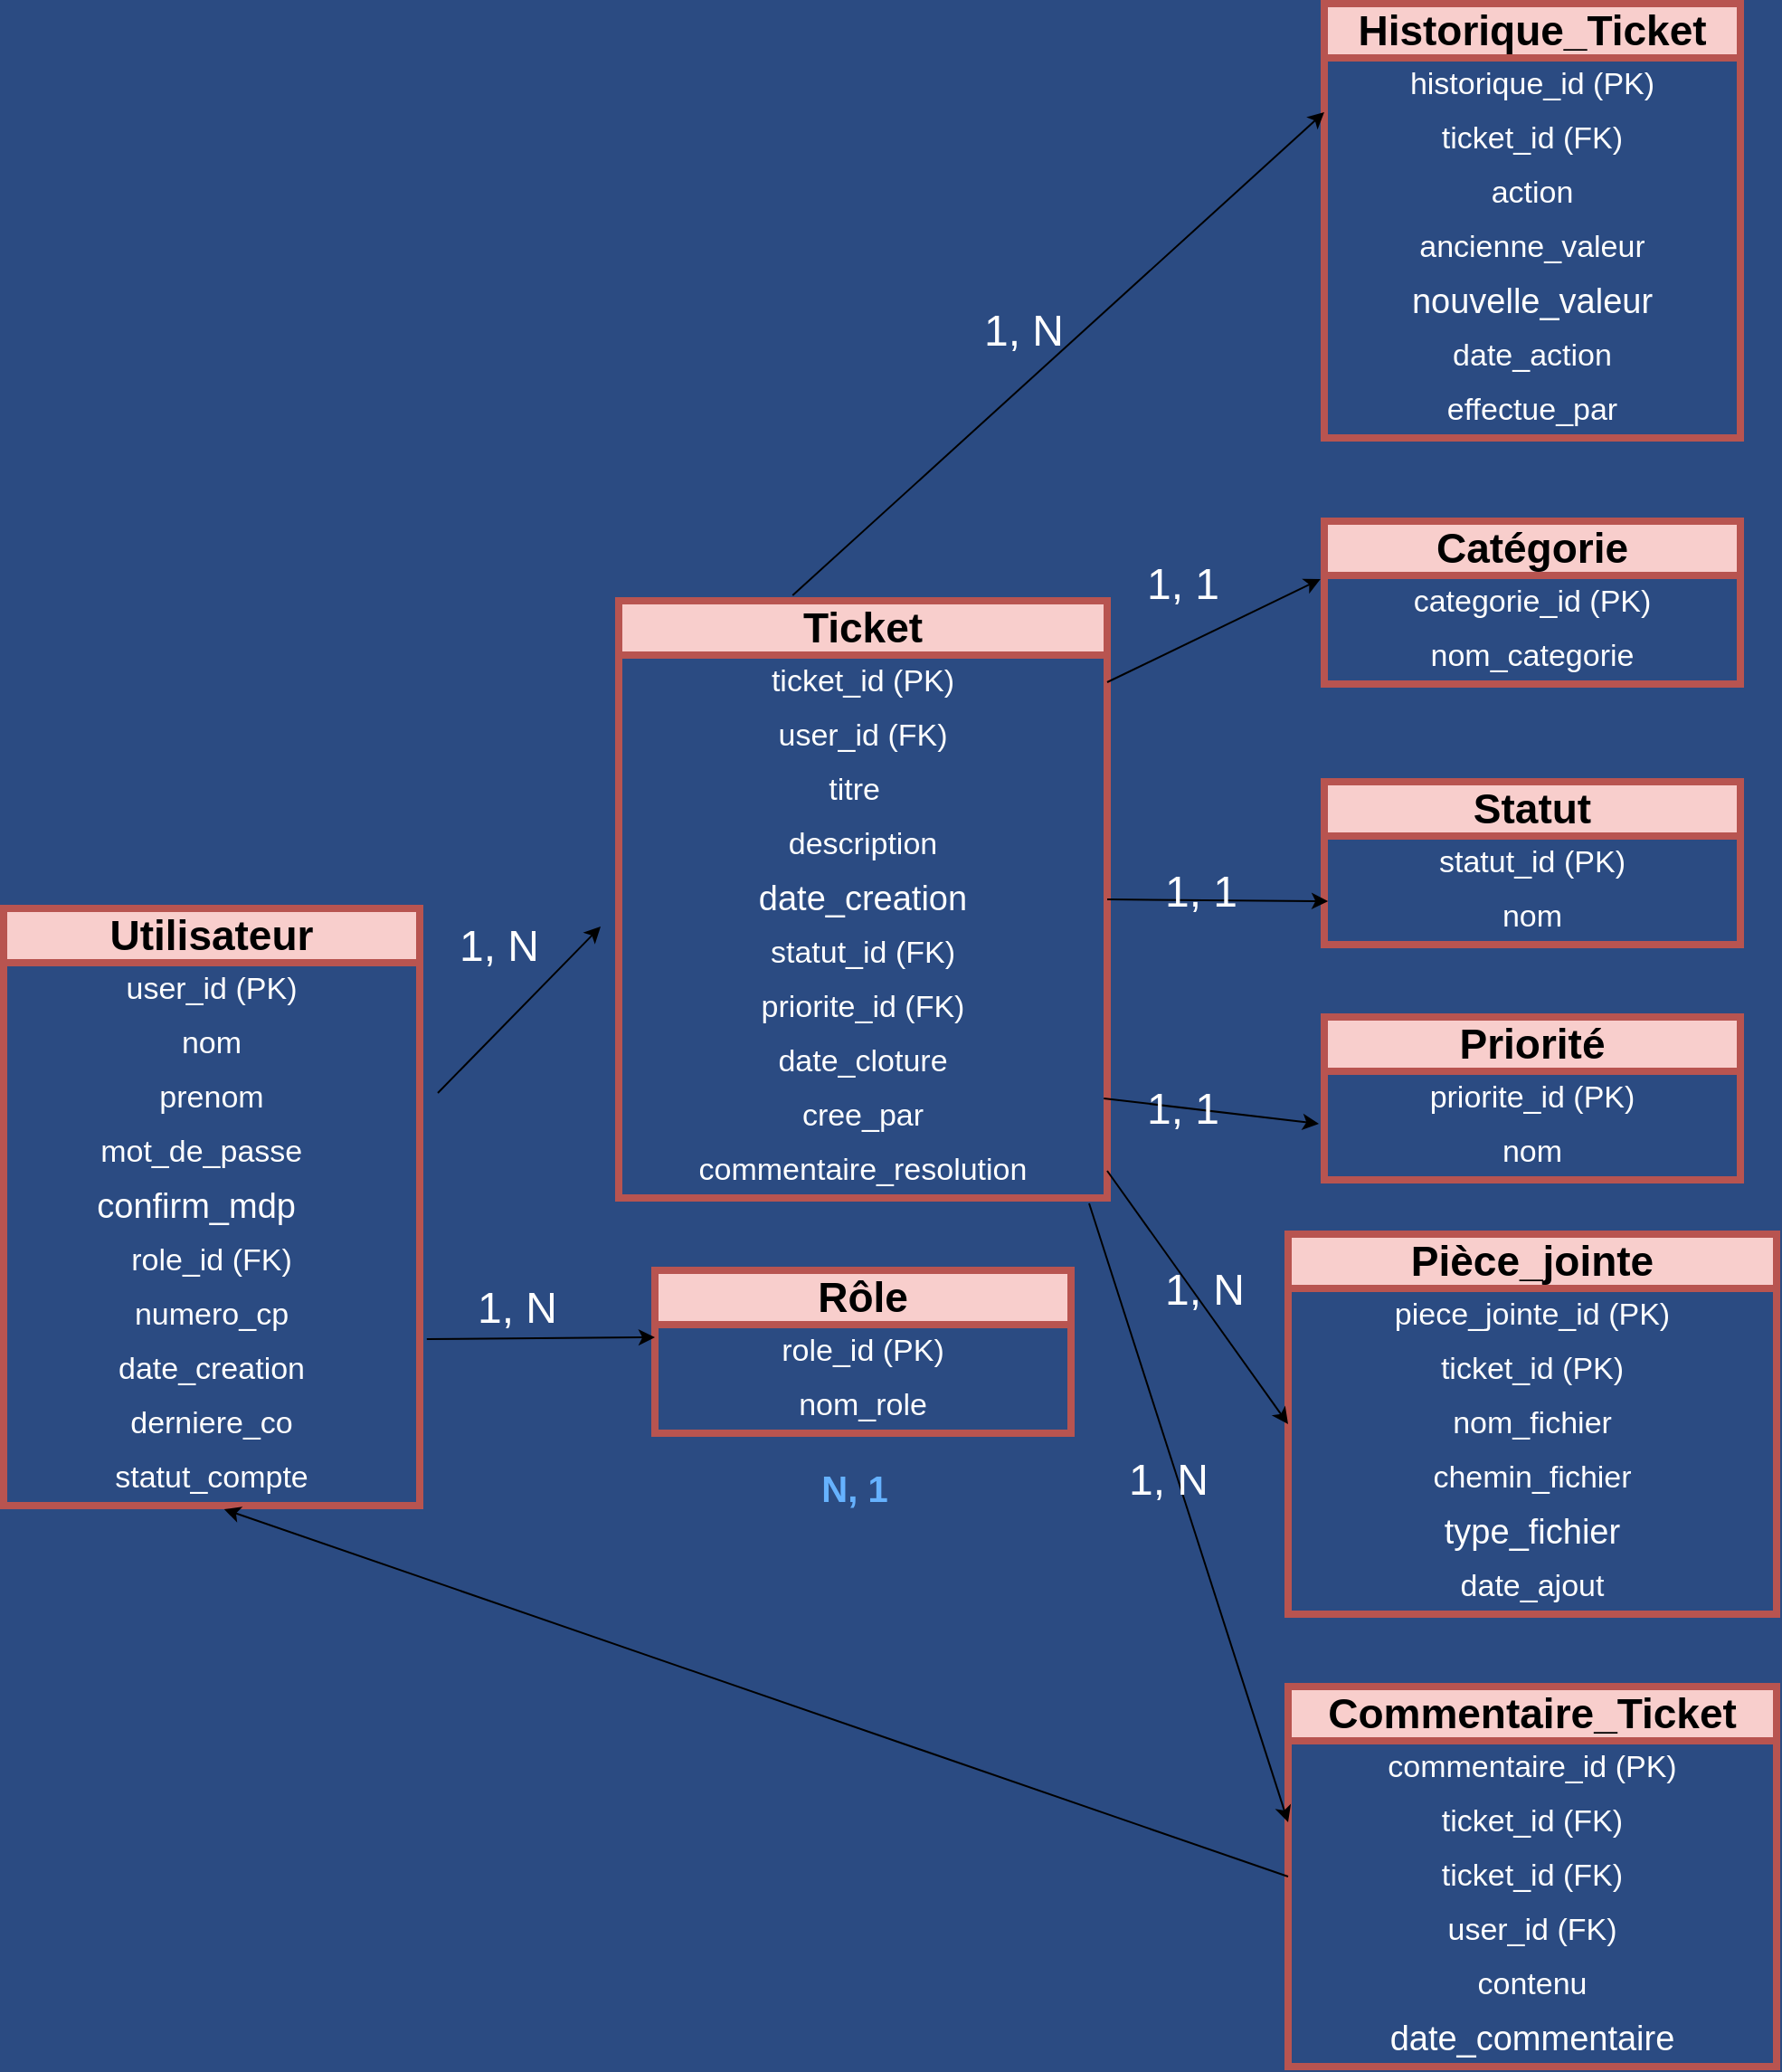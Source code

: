 <mxfile version="24.7.17">
  <diagram name="Page-1" id="nKFSdCCIDmZqppcYr3it">
    <mxGraphModel dx="2462" dy="1485" grid="1" gridSize="10" guides="1" tooltips="1" connect="1" arrows="1" fold="1" page="1" pageScale="1" pageWidth="413" pageHeight="291" background="#2b4b82" math="0" shadow="0">
      <root>
        <mxCell id="0" />
        <mxCell id="1" parent="0" />
        <mxCell id="WiG4p1QE425flV9A07ks-1" value="&lt;font style=&quot;font-size: 23px;&quot;&gt;&lt;b&gt;Utilisateur&lt;/b&gt;&lt;/font&gt;" style="swimlane;fontStyle=0;childLayout=stackLayout;horizontal=1;startSize=30;horizontalStack=0;resizeParent=1;resizeParentMax=0;resizeLast=0;collapsible=1;marginBottom=0;whiteSpace=wrap;html=1;fillColor=#f8cecc;strokeColor=#b85450;strokeWidth=4;" parent="1" vertex="1">
          <mxGeometry x="-380" y="360" width="230" height="330" as="geometry" />
        </mxCell>
        <mxCell id="WiG4p1QE425flV9A07ks-2" value="user_id (PK)" style="text;align=center;verticalAlign=middle;spacingLeft=4;spacingRight=4;overflow=hidden;points=[[0,0.5],[1,0.5]];portConstraint=eastwest;rotatable=0;whiteSpace=wrap;html=1;fontSize=17;fontColor=#ffffff;" parent="WiG4p1QE425flV9A07ks-1" vertex="1">
          <mxGeometry y="30" width="230" height="30" as="geometry" />
        </mxCell>
        <mxCell id="WiG4p1QE425flV9A07ks-3" value="nom" style="text;align=center;verticalAlign=middle;spacingLeft=4;spacingRight=4;overflow=hidden;points=[[0,0.5],[1,0.5]];portConstraint=eastwest;rotatable=0;whiteSpace=wrap;html=1;fontSize=17;fontColor=#ffffff;" parent="WiG4p1QE425flV9A07ks-1" vertex="1">
          <mxGeometry y="60" width="230" height="30" as="geometry" />
        </mxCell>
        <mxCell id="WiG4p1QE425flV9A07ks-4" value="&lt;font color=&quot;#ffffff&quot;&gt;prenom&lt;/font&gt;" style="text;strokeColor=none;fillColor=none;align=center;verticalAlign=middle;spacingLeft=4;spacingRight=4;overflow=hidden;points=[[0,0.5],[1,0.5]];portConstraint=eastwest;rotatable=0;whiteSpace=wrap;html=1;fontSize=17;" parent="WiG4p1QE425flV9A07ks-1" vertex="1">
          <mxGeometry y="90" width="230" height="30" as="geometry" />
        </mxCell>
        <mxCell id="WiG4p1QE425flV9A07ks-5" value="&amp;nbsp; &amp;nbsp; &amp;nbsp; &amp;nbsp;mot_de_passe&lt;span style=&quot;white-space: pre; font-size: 17px;&quot;&gt;&#x9;&lt;/span&gt;&lt;span style=&quot;white-space: pre; font-size: 17px;&quot;&gt;&#x9;&lt;/span&gt;" style="text;align=center;verticalAlign=middle;spacingLeft=4;spacingRight=4;overflow=hidden;points=[[0,0.5],[1,0.5]];portConstraint=eastwest;rotatable=0;whiteSpace=wrap;html=1;fontSize=17;fontColor=#ffffff;" parent="WiG4p1QE425flV9A07ks-1" vertex="1">
          <mxGeometry y="120" width="230" height="30" as="geometry" />
        </mxCell>
        <mxCell id="WiG4p1QE425flV9A07ks-6" value="confirm_mdp&lt;span style=&quot;white-space: pre; font-size: 19px;&quot;&gt;&#x9;&lt;/span&gt;" style="text;align=center;verticalAlign=middle;spacingLeft=4;spacingRight=4;overflow=hidden;points=[[0,0.5],[1,0.5]];portConstraint=eastwest;rotatable=0;whiteSpace=wrap;html=1;fontSize=19;fontColor=#ffffff;" parent="WiG4p1QE425flV9A07ks-1" vertex="1">
          <mxGeometry y="150" width="230" height="30" as="geometry" />
        </mxCell>
        <mxCell id="WiG4p1QE425flV9A07ks-7" value="role_id (FK)" style="text;align=center;verticalAlign=middle;spacingLeft=4;spacingRight=4;overflow=hidden;points=[[0,0.5],[1,0.5]];portConstraint=eastwest;rotatable=0;whiteSpace=wrap;html=1;fontSize=17;fontColor=#ffffff;" parent="WiG4p1QE425flV9A07ks-1" vertex="1">
          <mxGeometry y="180" width="230" height="30" as="geometry" />
        </mxCell>
        <mxCell id="WiG4p1QE425flV9A07ks-8" value="numero_cp" style="text;align=center;verticalAlign=middle;spacingLeft=4;spacingRight=4;overflow=hidden;points=[[0,0.5],[1,0.5]];portConstraint=eastwest;rotatable=0;whiteSpace=wrap;html=1;fontSize=17;fontColor=#ffffff;" parent="WiG4p1QE425flV9A07ks-1" vertex="1">
          <mxGeometry y="210" width="230" height="30" as="geometry" />
        </mxCell>
        <mxCell id="WiG4p1QE425flV9A07ks-9" value="date_creation" style="text;align=center;verticalAlign=middle;spacingLeft=4;spacingRight=4;overflow=hidden;points=[[0,0.5],[1,0.5]];portConstraint=eastwest;rotatable=0;whiteSpace=wrap;html=1;fontSize=17;fontColor=#ffffff;" parent="WiG4p1QE425flV9A07ks-1" vertex="1">
          <mxGeometry y="240" width="230" height="30" as="geometry" />
        </mxCell>
        <mxCell id="WiG4p1QE425flV9A07ks-10" value="derniere_co" style="text;align=center;verticalAlign=middle;spacingLeft=4;spacingRight=4;overflow=hidden;points=[[0,0.5],[1,0.5]];portConstraint=eastwest;rotatable=0;whiteSpace=wrap;html=1;fontSize=17;fontColor=#ffffff;" parent="WiG4p1QE425flV9A07ks-1" vertex="1">
          <mxGeometry y="270" width="230" height="30" as="geometry" />
        </mxCell>
        <mxCell id="WiG4p1QE425flV9A07ks-11" value="statut_compte" style="text;align=center;verticalAlign=middle;spacingLeft=4;spacingRight=4;overflow=hidden;points=[[0,0.5],[1,0.5]];portConstraint=eastwest;rotatable=0;whiteSpace=wrap;html=1;fontSize=17;fontColor=#ffffff;" parent="WiG4p1QE425flV9A07ks-1" vertex="1">
          <mxGeometry y="300" width="230" height="30" as="geometry" />
        </mxCell>
        <mxCell id="WiG4p1QE425flV9A07ks-14" value="&lt;font style=&quot;font-size: 23px;&quot;&gt;&lt;b&gt;Ticket&lt;/b&gt;&lt;/font&gt;" style="swimlane;fontStyle=0;childLayout=stackLayout;horizontal=1;startSize=30;horizontalStack=0;resizeParent=1;resizeParentMax=0;resizeLast=0;collapsible=1;marginBottom=0;whiteSpace=wrap;html=1;fillColor=#f8cecc;strokeColor=#b85450;strokeWidth=4;" parent="1" vertex="1">
          <mxGeometry x="-40" y="190" width="270" height="330" as="geometry" />
        </mxCell>
        <mxCell id="WiG4p1QE425flV9A07ks-15" value="ticket_id (PK)" style="text;strokeColor=none;fillColor=none;align=center;verticalAlign=middle;spacingLeft=4;spacingRight=4;overflow=hidden;points=[[0,0.5],[1,0.5]];portConstraint=eastwest;rotatable=0;whiteSpace=wrap;html=1;fontSize=17;fontColor=#ffffff;" parent="WiG4p1QE425flV9A07ks-14" vertex="1">
          <mxGeometry y="30" width="270" height="30" as="geometry" />
        </mxCell>
        <mxCell id="WiG4p1QE425flV9A07ks-16" value="user_id (FK)" style="text;strokeColor=none;fillColor=none;align=center;verticalAlign=middle;spacingLeft=4;spacingRight=4;overflow=hidden;points=[[0,0.5],[1,0.5]];portConstraint=eastwest;rotatable=0;whiteSpace=wrap;html=1;fontSize=17;fontColor=#ffffff;" parent="WiG4p1QE425flV9A07ks-14" vertex="1">
          <mxGeometry y="60" width="270" height="30" as="geometry" />
        </mxCell>
        <mxCell id="WiG4p1QE425flV9A07ks-17" value="titre&lt;span style=&quot;white-space: pre;&quot;&gt;&#x9;&lt;/span&gt;" style="text;strokeColor=none;fillColor=none;align=center;verticalAlign=middle;spacingLeft=4;spacingRight=4;overflow=hidden;points=[[0,0.5],[1,0.5]];portConstraint=eastwest;rotatable=0;whiteSpace=wrap;html=1;fontSize=17;fontColor=#ffffff;" parent="WiG4p1QE425flV9A07ks-14" vertex="1">
          <mxGeometry y="90" width="270" height="30" as="geometry" />
        </mxCell>
        <mxCell id="WiG4p1QE425flV9A07ks-18" value="description" style="text;strokeColor=none;fillColor=none;align=center;verticalAlign=middle;spacingLeft=4;spacingRight=4;overflow=hidden;points=[[0,0.5],[1,0.5]];portConstraint=eastwest;rotatable=0;whiteSpace=wrap;html=1;fontSize=17;fontColor=#ffffff;" parent="WiG4p1QE425flV9A07ks-14" vertex="1">
          <mxGeometry y="120" width="270" height="30" as="geometry" />
        </mxCell>
        <mxCell id="WiG4p1QE425flV9A07ks-19" value="date_creation" style="text;strokeColor=none;fillColor=none;align=center;verticalAlign=middle;spacingLeft=4;spacingRight=4;overflow=hidden;points=[[0,0.5],[1,0.5]];portConstraint=eastwest;rotatable=0;whiteSpace=wrap;html=1;fontSize=19;fontColor=#ffffff;" parent="WiG4p1QE425flV9A07ks-14" vertex="1">
          <mxGeometry y="150" width="270" height="30" as="geometry" />
        </mxCell>
        <mxCell id="WiG4p1QE425flV9A07ks-20" value="statut_id (FK)" style="text;strokeColor=none;fillColor=none;align=center;verticalAlign=middle;spacingLeft=4;spacingRight=4;overflow=hidden;points=[[0,0.5],[1,0.5]];portConstraint=eastwest;rotatable=0;whiteSpace=wrap;html=1;fontSize=17;fontColor=#ffffff;" parent="WiG4p1QE425flV9A07ks-14" vertex="1">
          <mxGeometry y="180" width="270" height="30" as="geometry" />
        </mxCell>
        <mxCell id="WiG4p1QE425flV9A07ks-21" value="priorite_id (FK)" style="text;strokeColor=none;fillColor=none;align=center;verticalAlign=middle;spacingLeft=4;spacingRight=4;overflow=hidden;points=[[0,0.5],[1,0.5]];portConstraint=eastwest;rotatable=0;whiteSpace=wrap;html=1;fontSize=17;fontColor=#ffffff;" parent="WiG4p1QE425flV9A07ks-14" vertex="1">
          <mxGeometry y="210" width="270" height="30" as="geometry" />
        </mxCell>
        <mxCell id="WiG4p1QE425flV9A07ks-22" value="date_cloture" style="text;strokeColor=none;fillColor=none;align=center;verticalAlign=middle;spacingLeft=4;spacingRight=4;overflow=hidden;points=[[0,0.5],[1,0.5]];portConstraint=eastwest;rotatable=0;whiteSpace=wrap;html=1;fontSize=17;fontColor=#ffffff;" parent="WiG4p1QE425flV9A07ks-14" vertex="1">
          <mxGeometry y="240" width="270" height="30" as="geometry" />
        </mxCell>
        <mxCell id="WiG4p1QE425flV9A07ks-23" value="cree_par" style="text;strokeColor=none;fillColor=none;align=center;verticalAlign=middle;spacingLeft=4;spacingRight=4;overflow=hidden;points=[[0,0.5],[1,0.5]];portConstraint=eastwest;rotatable=0;whiteSpace=wrap;html=1;fontSize=17;fontColor=#ffffff;" parent="WiG4p1QE425flV9A07ks-14" vertex="1">
          <mxGeometry y="270" width="270" height="30" as="geometry" />
        </mxCell>
        <mxCell id="WiG4p1QE425flV9A07ks-24" value="commentaire_resolution" style="text;strokeColor=none;fillColor=none;align=center;verticalAlign=middle;spacingLeft=4;spacingRight=4;overflow=hidden;points=[[0,0.5],[1,0.5]];portConstraint=eastwest;rotatable=0;whiteSpace=wrap;html=1;fontSize=17;fontColor=#ffffff;" parent="WiG4p1QE425flV9A07ks-14" vertex="1">
          <mxGeometry y="300" width="270" height="30" as="geometry" />
        </mxCell>
        <mxCell id="WiG4p1QE425flV9A07ks-29" value="&lt;span style=&quot;font-size: 23px;&quot;&gt;&lt;b&gt;Rôle&lt;/b&gt;&lt;/span&gt;" style="swimlane;fontStyle=0;childLayout=stackLayout;horizontal=1;startSize=30;horizontalStack=0;resizeParent=1;resizeParentMax=0;resizeLast=0;collapsible=1;marginBottom=0;whiteSpace=wrap;html=1;fillColor=#f8cecc;strokeColor=#b85450;strokeWidth=4;" parent="1" vertex="1">
          <mxGeometry x="-20" y="560" width="230" height="90" as="geometry" />
        </mxCell>
        <mxCell id="WiG4p1QE425flV9A07ks-30" value="role_id (PK)" style="text;strokeColor=none;fillColor=none;align=center;verticalAlign=middle;spacingLeft=4;spacingRight=4;overflow=hidden;points=[[0,0.5],[1,0.5]];portConstraint=eastwest;rotatable=0;whiteSpace=wrap;html=1;fontSize=17;fontColor=#ffffff;" parent="WiG4p1QE425flV9A07ks-29" vertex="1">
          <mxGeometry y="30" width="230" height="30" as="geometry" />
        </mxCell>
        <mxCell id="WiG4p1QE425flV9A07ks-31" value="nom_role" style="text;strokeColor=none;fillColor=none;align=center;verticalAlign=middle;spacingLeft=4;spacingRight=4;overflow=hidden;points=[[0,0.5],[1,0.5]];portConstraint=eastwest;rotatable=0;whiteSpace=wrap;html=1;fontSize=17;fontColor=#ffffff;" parent="WiG4p1QE425flV9A07ks-29" vertex="1">
          <mxGeometry y="60" width="230" height="30" as="geometry" />
        </mxCell>
        <mxCell id="WiG4p1QE425flV9A07ks-40" value="&lt;font style=&quot;font-size: 23px;&quot;&gt;&lt;b&gt;Historique_Ticket&lt;/b&gt;&lt;/font&gt;" style="swimlane;fontStyle=0;childLayout=stackLayout;horizontal=1;startSize=30;horizontalStack=0;resizeParent=1;resizeParentMax=0;resizeLast=0;collapsible=1;marginBottom=0;whiteSpace=wrap;html=1;fillColor=#f8cecc;strokeColor=#b85450;strokeWidth=4;" parent="1" vertex="1">
          <mxGeometry x="350" y="-140" width="230" height="240" as="geometry" />
        </mxCell>
        <mxCell id="WiG4p1QE425flV9A07ks-41" value="historique_id (PK)" style="text;strokeColor=none;fillColor=none;align=center;verticalAlign=middle;spacingLeft=4;spacingRight=4;overflow=hidden;points=[[0,0.5],[1,0.5]];portConstraint=eastwest;rotatable=0;whiteSpace=wrap;html=1;fontSize=17;fontColor=#ffffff;" parent="WiG4p1QE425flV9A07ks-40" vertex="1">
          <mxGeometry y="30" width="230" height="30" as="geometry" />
        </mxCell>
        <mxCell id="WiG4p1QE425flV9A07ks-42" value="ticket_id (FK)" style="text;strokeColor=none;fillColor=none;align=center;verticalAlign=middle;spacingLeft=4;spacingRight=4;overflow=hidden;points=[[0,0.5],[1,0.5]];portConstraint=eastwest;rotatable=0;whiteSpace=wrap;html=1;fontSize=17;fontColor=#ffffff;" parent="WiG4p1QE425flV9A07ks-40" vertex="1">
          <mxGeometry y="60" width="230" height="30" as="geometry" />
        </mxCell>
        <mxCell id="WiG4p1QE425flV9A07ks-43" value="action" style="text;strokeColor=none;fillColor=none;align=center;verticalAlign=middle;spacingLeft=4;spacingRight=4;overflow=hidden;points=[[0,0.5],[1,0.5]];portConstraint=eastwest;rotatable=0;whiteSpace=wrap;html=1;fontSize=17;fontColor=#ffffff;" parent="WiG4p1QE425flV9A07ks-40" vertex="1">
          <mxGeometry y="90" width="230" height="30" as="geometry" />
        </mxCell>
        <mxCell id="WiG4p1QE425flV9A07ks-44" value="ancienne_valeur" style="text;strokeColor=none;fillColor=none;align=center;verticalAlign=middle;spacingLeft=4;spacingRight=4;overflow=hidden;points=[[0,0.5],[1,0.5]];portConstraint=eastwest;rotatable=0;whiteSpace=wrap;html=1;fontSize=17;fontColor=#ffffff;" parent="WiG4p1QE425flV9A07ks-40" vertex="1">
          <mxGeometry y="120" width="230" height="30" as="geometry" />
        </mxCell>
        <mxCell id="WiG4p1QE425flV9A07ks-45" value="nouvelle_valeur" style="text;strokeColor=none;fillColor=none;align=center;verticalAlign=middle;spacingLeft=4;spacingRight=4;overflow=hidden;points=[[0,0.5],[1,0.5]];portConstraint=eastwest;rotatable=0;whiteSpace=wrap;html=1;fontSize=19;fontColor=#ffffff;" parent="WiG4p1QE425flV9A07ks-40" vertex="1">
          <mxGeometry y="150" width="230" height="30" as="geometry" />
        </mxCell>
        <mxCell id="WiG4p1QE425flV9A07ks-46" value="date_action" style="text;strokeColor=none;fillColor=none;align=center;verticalAlign=middle;spacingLeft=4;spacingRight=4;overflow=hidden;points=[[0,0.5],[1,0.5]];portConstraint=eastwest;rotatable=0;whiteSpace=wrap;html=1;fontSize=17;fontColor=#ffffff;" parent="WiG4p1QE425flV9A07ks-40" vertex="1">
          <mxGeometry y="180" width="230" height="30" as="geometry" />
        </mxCell>
        <mxCell id="WiG4p1QE425flV9A07ks-47" value="effectue_par" style="text;strokeColor=none;fillColor=none;align=center;verticalAlign=middle;spacingLeft=4;spacingRight=4;overflow=hidden;points=[[0,0.5],[1,0.5]];portConstraint=eastwest;rotatable=0;whiteSpace=wrap;html=1;fontSize=17;fontColor=#ffffff;" parent="WiG4p1QE425flV9A07ks-40" vertex="1">
          <mxGeometry y="210" width="230" height="30" as="geometry" />
        </mxCell>
        <mxCell id="WiG4p1QE425flV9A07ks-51" value="&lt;span style=&quot;font-size: 23px;&quot;&gt;&lt;b&gt;Catégorie&lt;/b&gt;&lt;/span&gt;" style="swimlane;fontStyle=0;childLayout=stackLayout;horizontal=1;startSize=30;horizontalStack=0;resizeParent=1;resizeParentMax=0;resizeLast=0;collapsible=1;marginBottom=0;whiteSpace=wrap;html=1;fillColor=#f8cecc;strokeColor=#b85450;strokeWidth=4;" parent="1" vertex="1">
          <mxGeometry x="350" y="146" width="230" height="90" as="geometry" />
        </mxCell>
        <mxCell id="WiG4p1QE425flV9A07ks-52" value="categorie_id (PK)" style="text;strokeColor=none;fillColor=none;align=center;verticalAlign=middle;spacingLeft=4;spacingRight=4;overflow=hidden;points=[[0,0.5],[1,0.5]];portConstraint=eastwest;rotatable=0;whiteSpace=wrap;html=1;fontSize=17;fontColor=#ffffff;" parent="WiG4p1QE425flV9A07ks-51" vertex="1">
          <mxGeometry y="30" width="230" height="30" as="geometry" />
        </mxCell>
        <mxCell id="WiG4p1QE425flV9A07ks-53" value="nom_categorie" style="text;strokeColor=none;fillColor=none;align=center;verticalAlign=middle;spacingLeft=4;spacingRight=4;overflow=hidden;points=[[0,0.5],[1,0.5]];portConstraint=eastwest;rotatable=0;whiteSpace=wrap;html=1;fontSize=17;fontColor=#ffffff;" parent="WiG4p1QE425flV9A07ks-51" vertex="1">
          <mxGeometry y="60" width="230" height="30" as="geometry" />
        </mxCell>
        <mxCell id="WiG4p1QE425flV9A07ks-54" value="&lt;span style=&quot;font-size: 23px;&quot;&gt;&lt;b&gt;Statut&lt;/b&gt;&lt;/span&gt;" style="swimlane;fontStyle=0;childLayout=stackLayout;horizontal=1;startSize=30;horizontalStack=0;resizeParent=1;resizeParentMax=0;resizeLast=0;collapsible=1;marginBottom=0;whiteSpace=wrap;html=1;fillColor=#f8cecc;strokeColor=#b85450;strokeWidth=4;" parent="1" vertex="1">
          <mxGeometry x="350" y="290" width="230" height="90" as="geometry" />
        </mxCell>
        <mxCell id="WiG4p1QE425flV9A07ks-55" value="statut_id (PK)" style="text;strokeColor=none;fillColor=none;align=center;verticalAlign=middle;spacingLeft=4;spacingRight=4;overflow=hidden;points=[[0,0.5],[1,0.5]];portConstraint=eastwest;rotatable=0;whiteSpace=wrap;html=1;fontSize=17;fontColor=#ffffff;" parent="WiG4p1QE425flV9A07ks-54" vertex="1">
          <mxGeometry y="30" width="230" height="30" as="geometry" />
        </mxCell>
        <mxCell id="WiG4p1QE425flV9A07ks-56" value="nom" style="text;strokeColor=none;fillColor=none;align=center;verticalAlign=middle;spacingLeft=4;spacingRight=4;overflow=hidden;points=[[0,0.5],[1,0.5]];portConstraint=eastwest;rotatable=0;whiteSpace=wrap;html=1;fontSize=17;fontColor=#ffffff;" parent="WiG4p1QE425flV9A07ks-54" vertex="1">
          <mxGeometry y="60" width="230" height="30" as="geometry" />
        </mxCell>
        <mxCell id="WiG4p1QE425flV9A07ks-58" value="&lt;span style=&quot;font-size: 23px;&quot;&gt;&lt;b&gt;Priorité&lt;/b&gt;&lt;/span&gt;" style="swimlane;fontStyle=0;childLayout=stackLayout;horizontal=1;startSize=30;horizontalStack=0;resizeParent=1;resizeParentMax=0;resizeLast=0;collapsible=1;marginBottom=0;whiteSpace=wrap;html=1;fillColor=#f8cecc;strokeColor=#b85450;strokeWidth=4;" parent="1" vertex="1">
          <mxGeometry x="350" y="420" width="230" height="90" as="geometry" />
        </mxCell>
        <mxCell id="WiG4p1QE425flV9A07ks-59" value="priorite_id (PK)" style="text;strokeColor=none;fillColor=none;align=center;verticalAlign=middle;spacingLeft=4;spacingRight=4;overflow=hidden;points=[[0,0.5],[1,0.5]];portConstraint=eastwest;rotatable=0;whiteSpace=wrap;html=1;fontSize=17;fontColor=#ffffff;" parent="WiG4p1QE425flV9A07ks-58" vertex="1">
          <mxGeometry y="30" width="230" height="30" as="geometry" />
        </mxCell>
        <mxCell id="WiG4p1QE425flV9A07ks-60" value="nom" style="text;strokeColor=none;fillColor=none;align=center;verticalAlign=middle;spacingLeft=4;spacingRight=4;overflow=hidden;points=[[0,0.5],[1,0.5]];portConstraint=eastwest;rotatable=0;whiteSpace=wrap;html=1;fontSize=17;fontColor=#ffffff;" parent="WiG4p1QE425flV9A07ks-58" vertex="1">
          <mxGeometry y="60" width="230" height="30" as="geometry" />
        </mxCell>
        <mxCell id="WiG4p1QE425flV9A07ks-61" value="&lt;font style=&quot;font-size: 23px;&quot;&gt;&lt;b&gt;Pièce_jointe&lt;/b&gt;&lt;/font&gt;" style="swimlane;fontStyle=0;childLayout=stackLayout;horizontal=1;startSize=30;horizontalStack=0;resizeParent=1;resizeParentMax=0;resizeLast=0;collapsible=1;marginBottom=0;whiteSpace=wrap;html=1;fillColor=#f8cecc;strokeColor=#b85450;strokeWidth=4;" parent="1" vertex="1">
          <mxGeometry x="330" y="540" width="270" height="210" as="geometry" />
        </mxCell>
        <mxCell id="WiG4p1QE425flV9A07ks-62" value="piece_jointe_id (PK)" style="text;strokeColor=none;fillColor=none;align=center;verticalAlign=middle;spacingLeft=4;spacingRight=4;overflow=hidden;points=[[0,0.5],[1,0.5]];portConstraint=eastwest;rotatable=0;whiteSpace=wrap;html=1;fontSize=17;fontColor=#ffffff;" parent="WiG4p1QE425flV9A07ks-61" vertex="1">
          <mxGeometry y="30" width="270" height="30" as="geometry" />
        </mxCell>
        <mxCell id="WiG4p1QE425flV9A07ks-63" value="ticket_id (PK)" style="text;strokeColor=none;fillColor=none;align=center;verticalAlign=middle;spacingLeft=4;spacingRight=4;overflow=hidden;points=[[0,0.5],[1,0.5]];portConstraint=eastwest;rotatable=0;whiteSpace=wrap;html=1;fontSize=17;fontColor=#ffffff;" parent="WiG4p1QE425flV9A07ks-61" vertex="1">
          <mxGeometry y="60" width="270" height="30" as="geometry" />
        </mxCell>
        <mxCell id="WiG4p1QE425flV9A07ks-64" value="nom_fichier" style="text;strokeColor=none;fillColor=none;align=center;verticalAlign=middle;spacingLeft=4;spacingRight=4;overflow=hidden;points=[[0,0.5],[1,0.5]];portConstraint=eastwest;rotatable=0;whiteSpace=wrap;html=1;fontSize=17;fontColor=#ffffff;" parent="WiG4p1QE425flV9A07ks-61" vertex="1">
          <mxGeometry y="90" width="270" height="30" as="geometry" />
        </mxCell>
        <mxCell id="WiG4p1QE425flV9A07ks-65" value="chemin_fichier" style="text;strokeColor=none;fillColor=none;align=center;verticalAlign=middle;spacingLeft=4;spacingRight=4;overflow=hidden;points=[[0,0.5],[1,0.5]];portConstraint=eastwest;rotatable=0;whiteSpace=wrap;html=1;fontSize=17;fontColor=#ffffff;" parent="WiG4p1QE425flV9A07ks-61" vertex="1">
          <mxGeometry y="120" width="270" height="30" as="geometry" />
        </mxCell>
        <mxCell id="WiG4p1QE425flV9A07ks-66" value="type_fichier" style="text;strokeColor=none;fillColor=none;align=center;verticalAlign=middle;spacingLeft=4;spacingRight=4;overflow=hidden;points=[[0,0.5],[1,0.5]];portConstraint=eastwest;rotatable=0;whiteSpace=wrap;html=1;fontSize=19;fontColor=#ffffff;" parent="WiG4p1QE425flV9A07ks-61" vertex="1">
          <mxGeometry y="150" width="270" height="30" as="geometry" />
        </mxCell>
        <mxCell id="WiG4p1QE425flV9A07ks-67" value="date_ajout" style="text;strokeColor=none;fillColor=none;align=center;verticalAlign=middle;spacingLeft=4;spacingRight=4;overflow=hidden;points=[[0,0.5],[1,0.5]];portConstraint=eastwest;rotatable=0;whiteSpace=wrap;html=1;fontSize=17;fontColor=#ffffff;" parent="WiG4p1QE425flV9A07ks-61" vertex="1">
          <mxGeometry y="180" width="270" height="30" as="geometry" />
        </mxCell>
        <mxCell id="WiG4p1QE425flV9A07ks-72" value="&lt;font style=&quot;font-size: 23px;&quot;&gt;&lt;b&gt;Commentaire_Ticket&lt;/b&gt;&lt;/font&gt;" style="swimlane;fontStyle=0;childLayout=stackLayout;horizontal=1;startSize=30;horizontalStack=0;resizeParent=1;resizeParentMax=0;resizeLast=0;collapsible=1;marginBottom=0;whiteSpace=wrap;html=1;fillColor=#f8cecc;strokeColor=#b85450;strokeWidth=4;" parent="1" vertex="1">
          <mxGeometry x="330" y="790" width="270" height="210" as="geometry" />
        </mxCell>
        <mxCell id="WiG4p1QE425flV9A07ks-73" value="commentaire_id (PK)" style="text;strokeColor=none;fillColor=none;align=center;verticalAlign=middle;spacingLeft=4;spacingRight=4;overflow=hidden;points=[[0,0.5],[1,0.5]];portConstraint=eastwest;rotatable=0;whiteSpace=wrap;html=1;fontSize=17;fontColor=#ffffff;" parent="WiG4p1QE425flV9A07ks-72" vertex="1">
          <mxGeometry y="30" width="270" height="30" as="geometry" />
        </mxCell>
        <mxCell id="WiG4p1QE425flV9A07ks-81" value="ticket_id (FK)" style="text;strokeColor=none;fillColor=none;align=center;verticalAlign=middle;spacingLeft=4;spacingRight=4;overflow=hidden;points=[[0,0.5],[1,0.5]];portConstraint=eastwest;rotatable=0;whiteSpace=wrap;html=1;fontSize=17;fontColor=#ffffff;" parent="WiG4p1QE425flV9A07ks-72" vertex="1">
          <mxGeometry y="60" width="270" height="30" as="geometry" />
        </mxCell>
        <mxCell id="WiG4p1QE425flV9A07ks-74" value="ticket_id (FK)" style="text;strokeColor=none;fillColor=none;align=center;verticalAlign=middle;spacingLeft=4;spacingRight=4;overflow=hidden;points=[[0,0.5],[1,0.5]];portConstraint=eastwest;rotatable=0;whiteSpace=wrap;html=1;fontSize=17;fontColor=#ffffff;" parent="WiG4p1QE425flV9A07ks-72" vertex="1">
          <mxGeometry y="90" width="270" height="30" as="geometry" />
        </mxCell>
        <mxCell id="WiG4p1QE425flV9A07ks-75" value="user_id (FK)" style="text;strokeColor=none;fillColor=none;align=center;verticalAlign=middle;spacingLeft=4;spacingRight=4;overflow=hidden;points=[[0,0.5],[1,0.5]];portConstraint=eastwest;rotatable=0;whiteSpace=wrap;html=1;fontSize=17;fontColor=#ffffff;" parent="WiG4p1QE425flV9A07ks-72" vertex="1">
          <mxGeometry y="120" width="270" height="30" as="geometry" />
        </mxCell>
        <mxCell id="WiG4p1QE425flV9A07ks-76" value="contenu" style="text;strokeColor=none;fillColor=none;align=center;verticalAlign=middle;spacingLeft=4;spacingRight=4;overflow=hidden;points=[[0,0.5],[1,0.5]];portConstraint=eastwest;rotatable=0;whiteSpace=wrap;html=1;fontSize=17;fontColor=#ffffff;" parent="WiG4p1QE425flV9A07ks-72" vertex="1">
          <mxGeometry y="150" width="270" height="30" as="geometry" />
        </mxCell>
        <mxCell id="WiG4p1QE425flV9A07ks-77" value="date_commentaire" style="text;strokeColor=none;fillColor=none;align=center;verticalAlign=middle;spacingLeft=4;spacingRight=4;overflow=hidden;points=[[0,0.5],[1,0.5]];portConstraint=eastwest;rotatable=0;whiteSpace=wrap;html=1;fontSize=19;fontColor=#ffffff;" parent="WiG4p1QE425flV9A07ks-72" vertex="1">
          <mxGeometry y="180" width="270" height="30" as="geometry" />
        </mxCell>
        <mxCell id="WiG4p1QE425flV9A07ks-84" value="&lt;font style=&quot;font-size: 20px;&quot; color=&quot;#66b2ff&quot;&gt;N, 1&lt;/font&gt;" style="text;html=1;align=center;verticalAlign=middle;resizable=0;points=[];autosize=1;strokeColor=none;fillColor=none;fontStyle=1" parent="1" vertex="1">
          <mxGeometry x="60" y="660" width="60" height="40" as="geometry" />
        </mxCell>
        <mxCell id="WiG4p1QE425flV9A07ks-85" value="" style="endArrow=classic;html=1;rounded=0;" parent="1" edge="1">
          <mxGeometry width="50" height="50" relative="1" as="geometry">
            <mxPoint x="-140" y="462" as="sourcePoint" />
            <mxPoint x="-50" y="370" as="targetPoint" />
          </mxGeometry>
        </mxCell>
        <mxCell id="WiG4p1QE425flV9A07ks-87" value="" style="endArrow=classic;html=1;rounded=0;exitX=0;exitY=0.5;exitDx=0;exitDy=0;entryX=0.53;entryY=1.067;entryDx=0;entryDy=0;entryPerimeter=0;" parent="1" source="WiG4p1QE425flV9A07ks-74" target="WiG4p1QE425flV9A07ks-11" edge="1">
          <mxGeometry width="50" height="50" relative="1" as="geometry">
            <mxPoint x="20" y="850" as="sourcePoint" />
            <mxPoint x="-240" y="700" as="targetPoint" />
          </mxGeometry>
        </mxCell>
        <mxCell id="WiG4p1QE425flV9A07ks-88" value="" style="endArrow=classic;html=1;rounded=0;exitX=1.017;exitY=-0.067;exitDx=0;exitDy=0;exitPerimeter=0;entryX=0;entryY=0.233;entryDx=0;entryDy=0;entryPerimeter=0;" parent="1" source="WiG4p1QE425flV9A07ks-9" target="WiG4p1QE425flV9A07ks-30" edge="1">
          <mxGeometry width="50" height="50" relative="1" as="geometry">
            <mxPoint x="-140" y="620" as="sourcePoint" />
            <mxPoint x="-30" y="600" as="targetPoint" />
          </mxGeometry>
        </mxCell>
        <mxCell id="WiG4p1QE425flV9A07ks-90" value="" style="endArrow=classic;html=1;rounded=0;exitX=0.356;exitY=-0.009;exitDx=0;exitDy=0;exitPerimeter=0;entryX=0;entryY=0.5;entryDx=0;entryDy=0;" parent="1" source="WiG4p1QE425flV9A07ks-14" edge="1">
          <mxGeometry width="50" height="50" relative="1" as="geometry">
            <mxPoint x="46.13" y="203.02" as="sourcePoint" />
            <mxPoint x="350" y="-80" as="targetPoint" />
          </mxGeometry>
        </mxCell>
        <mxCell id="WiG4p1QE425flV9A07ks-92" value="1, N" style="text;whiteSpace=wrap;verticalAlign=top;fontSize=24;fontColor=#ffffff;" parent="1" vertex="1">
          <mxGeometry x="160" y="20" width="70" height="50" as="geometry" />
        </mxCell>
        <mxCell id="WiG4p1QE425flV9A07ks-94" value="" style="endArrow=classic;html=1;rounded=0;exitX=1;exitY=0.5;exitDx=0;exitDy=0;entryX=-0.009;entryY=0.067;entryDx=0;entryDy=0;entryPerimeter=0;" parent="1" source="WiG4p1QE425flV9A07ks-15" target="WiG4p1QE425flV9A07ks-52" edge="1">
          <mxGeometry width="50" height="50" relative="1" as="geometry">
            <mxPoint x="290" y="236" as="sourcePoint" />
            <mxPoint x="340" y="186" as="targetPoint" />
          </mxGeometry>
        </mxCell>
        <mxCell id="WiG4p1QE425flV9A07ks-96" value="" style="endArrow=classic;html=1;rounded=0;entryX=0.009;entryY=0.2;entryDx=0;entryDy=0;entryPerimeter=0;exitX=1;exitY=0.5;exitDx=0;exitDy=0;" parent="1" source="WiG4p1QE425flV9A07ks-19" target="WiG4p1QE425flV9A07ks-56" edge="1">
          <mxGeometry width="50" height="50" relative="1" as="geometry">
            <mxPoint x="240" y="360" as="sourcePoint" />
            <mxPoint x="290" y="310" as="targetPoint" />
          </mxGeometry>
        </mxCell>
        <mxCell id="WiG4p1QE425flV9A07ks-97" value="&lt;span style=&quot;color: rgba(0, 0, 0, 0); font-family: monospace; font-size: 0px; text-wrap: nowrap;&quot;&gt;%3CmxGraphModel%3E%3Croot%3E%3CmxCell%20id%3D%220%22%2F%3E%3CmxCell%20id%3D%221%22%20parent%3D%220%22%2F%3E%3CmxCell%20id%3D%222%22%20value%3D%221%2C%20N%22%20style%3D%22text%3BwhiteSpace%3Dwrap%3BverticalAlign%3Dtop%3BfontSize%3D24%3BfontColor%3D%23ffffff%3B%22%20vertex%3D%221%22%20parent%3D%221%22%3E%3CmxGeometry%20x%3D%22160%22%20y%3D%2220%22%20width%3D%2270%22%20height%3D%2250%22%20as%3D%22geometry%22%2F%3E%3C%2FmxCell%3E%3C%2Froot%3E%3C%2FmxGraphModel%3E&lt;/span&gt;&lt;span style=&quot;color: rgba(0, 0, 0, 0); font-family: monospace; font-size: 0px; text-wrap: nowrap;&quot;&gt;%3CmxGraphModel%3E%3Croot%3E%3CmxCell%20id%3D%220%22%2F%3E%3CmxCell%20id%3D%221%22%20parent%3D%220%22%2F%3E%3CmxCell%20id%3D%222%22%20value%3D%221%2C%20N%22%20style%3D%22text%3BwhiteSpace%3Dwrap%3BverticalAlign%3Dtop%3BfontSize%3D24%3BfontColor%3D%23ffffff%3B%22%20vertex%3D%221%22%20parent%3D%221%22%3E%3CmxGeometry%20x%3D%22160%22%20y%3D%2220%22%20width%3D%2270%22%20height%3D%2250%22%20as%3D%22geometry%22%2F%3E%3C%2FmxCell%3E%3C%2Froot%3E%3C%2FmxGraphModel%3E&lt;/span&gt;" style="text;whiteSpace=wrap;html=1;" parent="1" vertex="1">
          <mxGeometry x="270" y="330" width="70" height="50" as="geometry" />
        </mxCell>
        <mxCell id="WiG4p1QE425flV9A07ks-98" value="" style="endArrow=classic;html=1;rounded=0;entryX=-0.013;entryY=-0.033;entryDx=0;entryDy=0;entryPerimeter=0;exitX=0.993;exitY=0.167;exitDx=0;exitDy=0;exitPerimeter=0;" parent="1" source="WiG4p1QE425flV9A07ks-23" target="WiG4p1QE425flV9A07ks-60" edge="1">
          <mxGeometry width="50" height="50" relative="1" as="geometry">
            <mxPoint x="240" y="470" as="sourcePoint" />
            <mxPoint x="290" y="420" as="targetPoint" />
          </mxGeometry>
        </mxCell>
        <mxCell id="WiG4p1QE425flV9A07ks-100" value="&lt;span style=&quot;color: rgba(0, 0, 0, 0); font-family: monospace; font-size: 0px; text-wrap: nowrap;&quot;&gt;%3CmxGraphModel%3E%3Croot%3E%3CmxCell%20id%3D%220%22%2F%3E%3CmxCell%20id%3D%221%22%20parent%3D%220%22%2F%3E%3CmxCell%20id%3D%222%22%20value%3D%221%2C%201%22%20style%3D%22text%3BwhiteSpace%3Dwrap%3BverticalAlign%3Dtop%3BfontSize%3D24%3BfontColor%3D%23ffffff%3B%22%20vertex%3D%221%22%20parent%3D%221%22%3E%3CmxGeometry%20x%3D%22250%22%20y%3D%22160%22%20width%3D%2270%22%20height%3D%2250%22%20as%3D%22geometry%22%2F%3E%3C%2FmxCell%3E%3C%2Froot%3E%3C%2FmxGraphModel%3E&lt;/span&gt;" style="text;whiteSpace=wrap;html=1;" parent="1" vertex="1">
          <mxGeometry x="260" y="450" width="70" height="50" as="geometry" />
        </mxCell>
        <mxCell id="WiG4p1QE425flV9A07ks-101" value="" style="endArrow=classic;html=1;rounded=0;entryX=0;entryY=0.5;entryDx=0;entryDy=0;exitX=1;exitY=0.5;exitDx=0;exitDy=0;" parent="1" source="WiG4p1QE425flV9A07ks-24" target="WiG4p1QE425flV9A07ks-64" edge="1">
          <mxGeometry width="50" height="50" relative="1" as="geometry">
            <mxPoint x="250" y="600" as="sourcePoint" />
            <mxPoint x="300" y="550" as="targetPoint" />
          </mxGeometry>
        </mxCell>
        <mxCell id="WiG4p1QE425flV9A07ks-102" value="&lt;span style=&quot;color: rgba(0, 0, 0, 0); font-family: monospace; font-size: 0px; text-wrap: nowrap;&quot;&gt;%3CmxGraphModel%3E%3Croot%3E%3CmxCell%20id%3D%220%22%2F%3E%3CmxCell%20id%3D%221%22%20parent%3D%220%22%2F%3E%3CmxCell%20id%3D%222%22%20value%3D%221%2C%20N%22%20style%3D%22text%3BwhiteSpace%3Dwrap%3BverticalAlign%3Dtop%3BfontSize%3D24%3BfontColor%3D%23ffffff%3B%22%20vertex%3D%221%22%20parent%3D%221%22%3E%3CmxGeometry%20x%3D%22160%22%20y%3D%2220%22%20width%3D%2270%22%20height%3D%2250%22%20as%3D%22geometry%22%2F%3E%3C%2FmxCell%3E%3C%2Froot%3E%3C%2FmxGraphModel%3E&lt;/span&gt;" style="text;whiteSpace=wrap;html=1;" parent="1" vertex="1">
          <mxGeometry x="270" y="550" width="70" height="50" as="geometry" />
        </mxCell>
        <mxCell id="WiG4p1QE425flV9A07ks-104" value="" style="endArrow=classic;html=1;rounded=0;entryX=0;entryY=0.5;entryDx=0;entryDy=0;exitX=0.963;exitY=1.1;exitDx=0;exitDy=0;exitPerimeter=0;" parent="1" source="WiG4p1QE425flV9A07ks-24" target="WiG4p1QE425flV9A07ks-81" edge="1">
          <mxGeometry width="50" height="50" relative="1" as="geometry">
            <mxPoint x="260" y="840" as="sourcePoint" />
            <mxPoint x="310" y="790" as="targetPoint" />
          </mxGeometry>
        </mxCell>
        <mxCell id="WiG4p1QE425flV9A07ks-105" value="&lt;span style=&quot;color: rgba(0, 0, 0, 0); font-family: monospace; font-size: 0px; text-wrap: nowrap;&quot;&gt;%3CmxGraphModel%3E%3Croot%3E%3CmxCell%20id%3D%220%22%2F%3E%3CmxCell%20id%3D%221%22%20parent%3D%220%22%2F%3E%3CmxCell%20id%3D%222%22%20value%3D%221%2C%20N%22%20style%3D%22text%3BwhiteSpace%3Dwrap%3BverticalAlign%3Dtop%3BfontSize%3D24%3BfontColor%3D%23ffffff%3B%22%20vertex%3D%221%22%20parent%3D%221%22%3E%3CmxGeometry%20x%3D%22160%22%20y%3D%2220%22%20width%3D%2270%22%20height%3D%2250%22%20as%3D%22geometry%22%2F%3E%3C%2FmxCell%3E%3C%2Froot%3E%3C%2FmxGraphModel%3E&lt;/span&gt;" style="text;whiteSpace=wrap;html=1;" parent="1" vertex="1">
          <mxGeometry x="260" y="650" width="70" height="50" as="geometry" />
        </mxCell>
        <mxCell id="TcnEmrb72ez5-nbHwrKK-1" value="1, N" style="text;whiteSpace=wrap;verticalAlign=top;fontSize=24;fontColor=#ffffff;" vertex="1" parent="1">
          <mxGeometry x="-130" y="360" width="70" height="50" as="geometry" />
        </mxCell>
        <mxCell id="TcnEmrb72ez5-nbHwrKK-2" value="1, 1" style="text;whiteSpace=wrap;verticalAlign=top;fontSize=24;fontColor=#ffffff;" vertex="1" parent="1">
          <mxGeometry x="250" y="160" width="70" height="50" as="geometry" />
        </mxCell>
        <mxCell id="TcnEmrb72ez5-nbHwrKK-3" value="1, 1" style="text;whiteSpace=wrap;verticalAlign=top;fontSize=24;fontColor=#ffffff;" vertex="1" parent="1">
          <mxGeometry x="260" y="330" width="70" height="50" as="geometry" />
        </mxCell>
        <mxCell id="TcnEmrb72ez5-nbHwrKK-4" value="1, 1" style="text;whiteSpace=wrap;verticalAlign=top;fontSize=24;fontColor=#ffffff;" vertex="1" parent="1">
          <mxGeometry x="250" y="450" width="70" height="50" as="geometry" />
        </mxCell>
        <mxCell id="TcnEmrb72ez5-nbHwrKK-5" value="1, N" style="text;whiteSpace=wrap;verticalAlign=top;fontSize=24;fontColor=#ffffff;" vertex="1" parent="1">
          <mxGeometry x="260" y="550" width="70" height="50" as="geometry" />
        </mxCell>
        <mxCell id="TcnEmrb72ez5-nbHwrKK-6" value="1, N" style="text;whiteSpace=wrap;verticalAlign=top;fontSize=24;fontColor=#ffffff;" vertex="1" parent="1">
          <mxGeometry x="240" y="655" width="70" height="50" as="geometry" />
        </mxCell>
        <mxCell id="TcnEmrb72ez5-nbHwrKK-7" value="1, N" style="text;whiteSpace=wrap;verticalAlign=top;fontSize=24;fontColor=#ffffff;" vertex="1" parent="1">
          <mxGeometry x="-120" y="560" width="70" height="50" as="geometry" />
        </mxCell>
      </root>
    </mxGraphModel>
  </diagram>
</mxfile>
